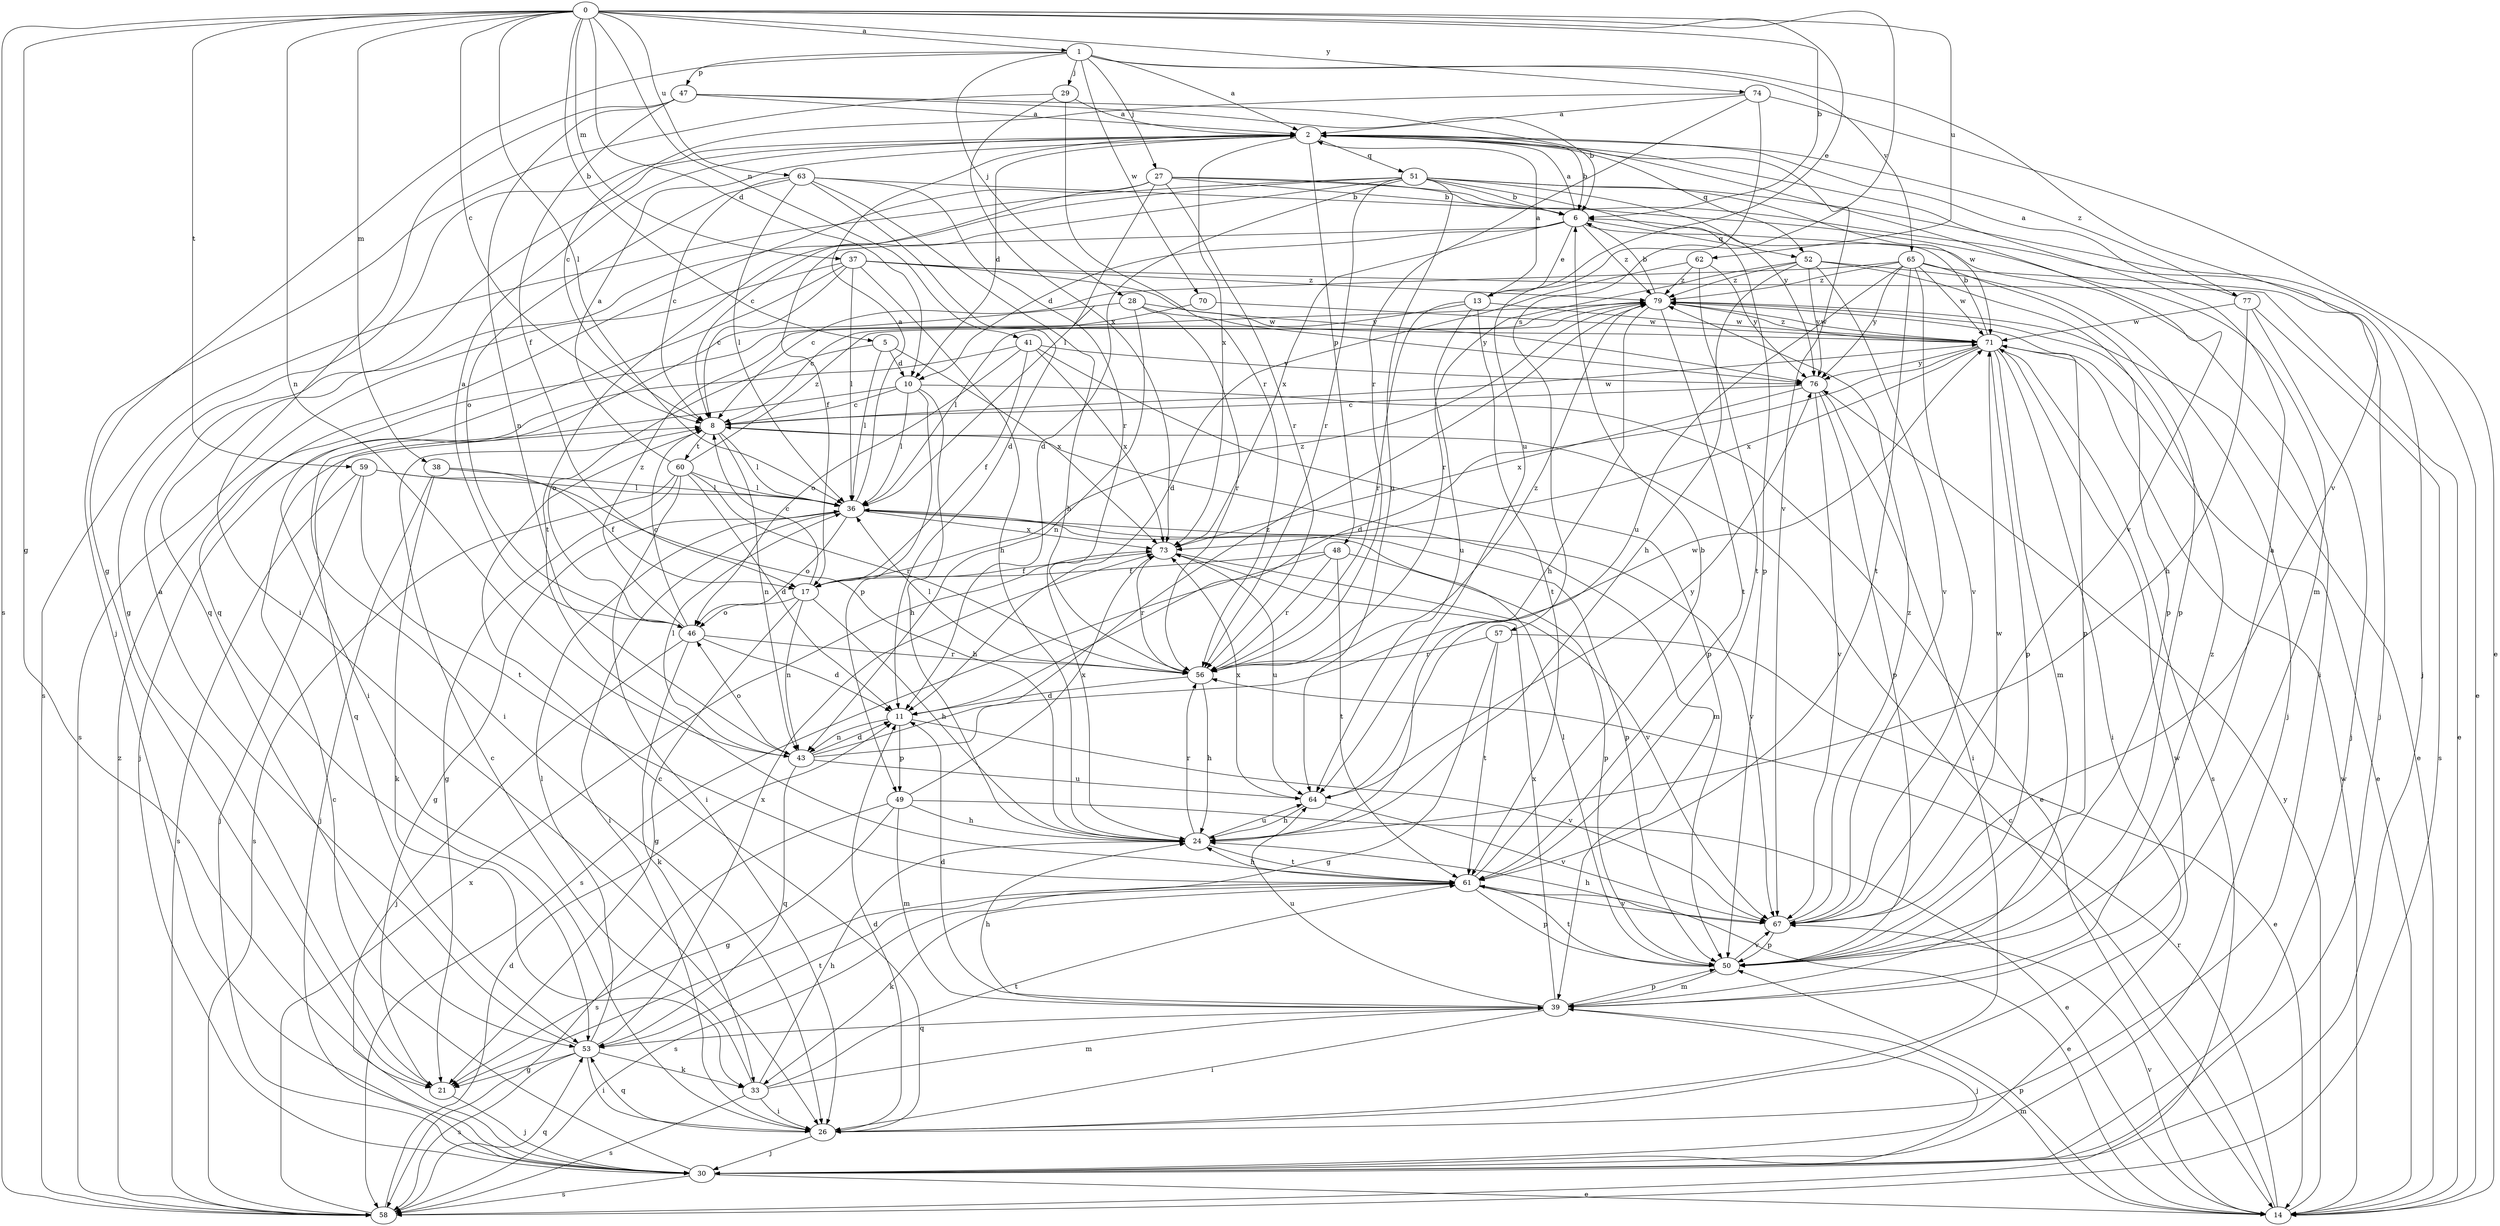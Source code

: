 strict digraph  {
0;
1;
2;
5;
6;
8;
10;
11;
13;
14;
17;
21;
24;
26;
27;
28;
29;
30;
33;
36;
37;
38;
39;
41;
43;
46;
47;
48;
49;
50;
51;
52;
53;
56;
57;
58;
59;
60;
61;
62;
63;
64;
65;
67;
70;
71;
73;
74;
76;
77;
79;
0 -> 1  [label=a];
0 -> 5  [label=b];
0 -> 6  [label=b];
0 -> 8  [label=c];
0 -> 10  [label=d];
0 -> 13  [label=e];
0 -> 21  [label=g];
0 -> 36  [label=l];
0 -> 37  [label=m];
0 -> 38  [label=m];
0 -> 41  [label=n];
0 -> 43  [label=n];
0 -> 57  [label=s];
0 -> 58  [label=s];
0 -> 59  [label=t];
0 -> 62  [label=u];
0 -> 63  [label=u];
0 -> 74  [label=y];
1 -> 2  [label=a];
1 -> 21  [label=g];
1 -> 27  [label=j];
1 -> 28  [label=j];
1 -> 29  [label=j];
1 -> 47  [label=p];
1 -> 65  [label=v];
1 -> 67  [label=v];
1 -> 70  [label=w];
2 -> 6  [label=b];
2 -> 10  [label=d];
2 -> 21  [label=g];
2 -> 48  [label=p];
2 -> 51  [label=q];
2 -> 52  [label=q];
2 -> 67  [label=v];
2 -> 73  [label=x];
2 -> 77  [label=z];
5 -> 10  [label=d];
5 -> 36  [label=l];
5 -> 46  [label=o];
5 -> 73  [label=x];
6 -> 2  [label=a];
6 -> 10  [label=d];
6 -> 13  [label=e];
6 -> 17  [label=f];
6 -> 26  [label=i];
6 -> 52  [label=q];
6 -> 73  [label=x];
6 -> 79  [label=z];
8 -> 36  [label=l];
8 -> 39  [label=m];
8 -> 43  [label=n];
8 -> 60  [label=t];
8 -> 71  [label=w];
10 -> 8  [label=c];
10 -> 14  [label=e];
10 -> 24  [label=h];
10 -> 36  [label=l];
10 -> 49  [label=p];
10 -> 53  [label=q];
11 -> 43  [label=n];
11 -> 49  [label=p];
11 -> 67  [label=v];
13 -> 2  [label=a];
13 -> 36  [label=l];
13 -> 56  [label=r];
13 -> 61  [label=t];
13 -> 64  [label=u];
13 -> 71  [label=w];
14 -> 8  [label=c];
14 -> 39  [label=m];
14 -> 50  [label=p];
14 -> 56  [label=r];
14 -> 67  [label=v];
14 -> 71  [label=w];
14 -> 76  [label=y];
17 -> 8  [label=c];
17 -> 21  [label=g];
17 -> 24  [label=h];
17 -> 43  [label=n];
17 -> 46  [label=o];
17 -> 79  [label=z];
21 -> 30  [label=j];
24 -> 56  [label=r];
24 -> 61  [label=t];
24 -> 64  [label=u];
26 -> 8  [label=c];
26 -> 11  [label=d];
26 -> 30  [label=j];
26 -> 53  [label=q];
27 -> 6  [label=b];
27 -> 8  [label=c];
27 -> 30  [label=j];
27 -> 36  [label=l];
27 -> 39  [label=m];
27 -> 53  [label=q];
27 -> 56  [label=r];
28 -> 26  [label=i];
28 -> 43  [label=n];
28 -> 56  [label=r];
28 -> 71  [label=w];
28 -> 76  [label=y];
29 -> 2  [label=a];
29 -> 30  [label=j];
29 -> 56  [label=r];
29 -> 73  [label=x];
30 -> 8  [label=c];
30 -> 14  [label=e];
30 -> 58  [label=s];
30 -> 71  [label=w];
33 -> 8  [label=c];
33 -> 24  [label=h];
33 -> 26  [label=i];
33 -> 39  [label=m];
33 -> 58  [label=s];
33 -> 61  [label=t];
36 -> 2  [label=a];
36 -> 21  [label=g];
36 -> 26  [label=i];
36 -> 46  [label=o];
36 -> 50  [label=p];
36 -> 67  [label=v];
36 -> 73  [label=x];
37 -> 8  [label=c];
37 -> 14  [label=e];
37 -> 24  [label=h];
37 -> 26  [label=i];
37 -> 36  [label=l];
37 -> 58  [label=s];
37 -> 76  [label=y];
37 -> 79  [label=z];
38 -> 17  [label=f];
38 -> 30  [label=j];
38 -> 33  [label=k];
38 -> 36  [label=l];
39 -> 11  [label=d];
39 -> 24  [label=h];
39 -> 26  [label=i];
39 -> 30  [label=j];
39 -> 50  [label=p];
39 -> 53  [label=q];
39 -> 64  [label=u];
39 -> 73  [label=x];
39 -> 79  [label=z];
41 -> 17  [label=f];
41 -> 30  [label=j];
41 -> 46  [label=o];
41 -> 50  [label=p];
41 -> 73  [label=x];
41 -> 76  [label=y];
43 -> 11  [label=d];
43 -> 36  [label=l];
43 -> 46  [label=o];
43 -> 53  [label=q];
43 -> 64  [label=u];
43 -> 71  [label=w];
43 -> 79  [label=z];
46 -> 2  [label=a];
46 -> 8  [label=c];
46 -> 11  [label=d];
46 -> 30  [label=j];
46 -> 33  [label=k];
46 -> 56  [label=r];
46 -> 79  [label=z];
47 -> 2  [label=a];
47 -> 6  [label=b];
47 -> 17  [label=f];
47 -> 26  [label=i];
47 -> 43  [label=n];
47 -> 67  [label=v];
48 -> 17  [label=f];
48 -> 50  [label=p];
48 -> 56  [label=r];
48 -> 58  [label=s];
48 -> 61  [label=t];
49 -> 14  [label=e];
49 -> 21  [label=g];
49 -> 24  [label=h];
49 -> 39  [label=m];
49 -> 58  [label=s];
49 -> 73  [label=x];
50 -> 2  [label=a];
50 -> 36  [label=l];
50 -> 39  [label=m];
50 -> 61  [label=t];
50 -> 67  [label=v];
51 -> 6  [label=b];
51 -> 11  [label=d];
51 -> 14  [label=e];
51 -> 50  [label=p];
51 -> 53  [label=q];
51 -> 56  [label=r];
51 -> 58  [label=s];
51 -> 61  [label=t];
51 -> 64  [label=u];
51 -> 71  [label=w];
51 -> 76  [label=y];
52 -> 24  [label=h];
52 -> 30  [label=j];
52 -> 50  [label=p];
52 -> 56  [label=r];
52 -> 67  [label=v];
52 -> 76  [label=y];
52 -> 79  [label=z];
53 -> 2  [label=a];
53 -> 21  [label=g];
53 -> 26  [label=i];
53 -> 33  [label=k];
53 -> 36  [label=l];
53 -> 58  [label=s];
53 -> 61  [label=t];
53 -> 73  [label=x];
56 -> 11  [label=d];
56 -> 24  [label=h];
56 -> 36  [label=l];
56 -> 79  [label=z];
57 -> 14  [label=e];
57 -> 21  [label=g];
57 -> 56  [label=r];
57 -> 61  [label=t];
58 -> 11  [label=d];
58 -> 53  [label=q];
58 -> 73  [label=x];
58 -> 79  [label=z];
59 -> 24  [label=h];
59 -> 30  [label=j];
59 -> 36  [label=l];
59 -> 58  [label=s];
59 -> 61  [label=t];
60 -> 2  [label=a];
60 -> 11  [label=d];
60 -> 21  [label=g];
60 -> 26  [label=i];
60 -> 36  [label=l];
60 -> 56  [label=r];
60 -> 58  [label=s];
60 -> 79  [label=z];
61 -> 6  [label=b];
61 -> 14  [label=e];
61 -> 24  [label=h];
61 -> 33  [label=k];
61 -> 50  [label=p];
61 -> 58  [label=s];
61 -> 67  [label=v];
62 -> 11  [label=d];
62 -> 61  [label=t];
62 -> 76  [label=y];
62 -> 79  [label=z];
63 -> 6  [label=b];
63 -> 8  [label=c];
63 -> 11  [label=d];
63 -> 24  [label=h];
63 -> 36  [label=l];
63 -> 46  [label=o];
63 -> 56  [label=r];
64 -> 24  [label=h];
64 -> 67  [label=v];
64 -> 73  [label=x];
64 -> 76  [label=y];
65 -> 8  [label=c];
65 -> 30  [label=j];
65 -> 50  [label=p];
65 -> 61  [label=t];
65 -> 64  [label=u];
65 -> 67  [label=v];
65 -> 71  [label=w];
65 -> 76  [label=y];
65 -> 79  [label=z];
67 -> 24  [label=h];
67 -> 50  [label=p];
67 -> 71  [label=w];
67 -> 79  [label=z];
70 -> 8  [label=c];
70 -> 71  [label=w];
71 -> 6  [label=b];
71 -> 11  [label=d];
71 -> 14  [label=e];
71 -> 26  [label=i];
71 -> 39  [label=m];
71 -> 50  [label=p];
71 -> 58  [label=s];
71 -> 73  [label=x];
71 -> 76  [label=y];
71 -> 79  [label=z];
73 -> 17  [label=f];
73 -> 56  [label=r];
73 -> 64  [label=u];
73 -> 67  [label=v];
74 -> 2  [label=a];
74 -> 8  [label=c];
74 -> 14  [label=e];
74 -> 56  [label=r];
74 -> 64  [label=u];
76 -> 8  [label=c];
76 -> 26  [label=i];
76 -> 50  [label=p];
76 -> 67  [label=v];
76 -> 73  [label=x];
77 -> 2  [label=a];
77 -> 24  [label=h];
77 -> 30  [label=j];
77 -> 58  [label=s];
77 -> 71  [label=w];
79 -> 6  [label=b];
79 -> 14  [label=e];
79 -> 24  [label=h];
79 -> 50  [label=p];
79 -> 61  [label=t];
79 -> 71  [label=w];
}
